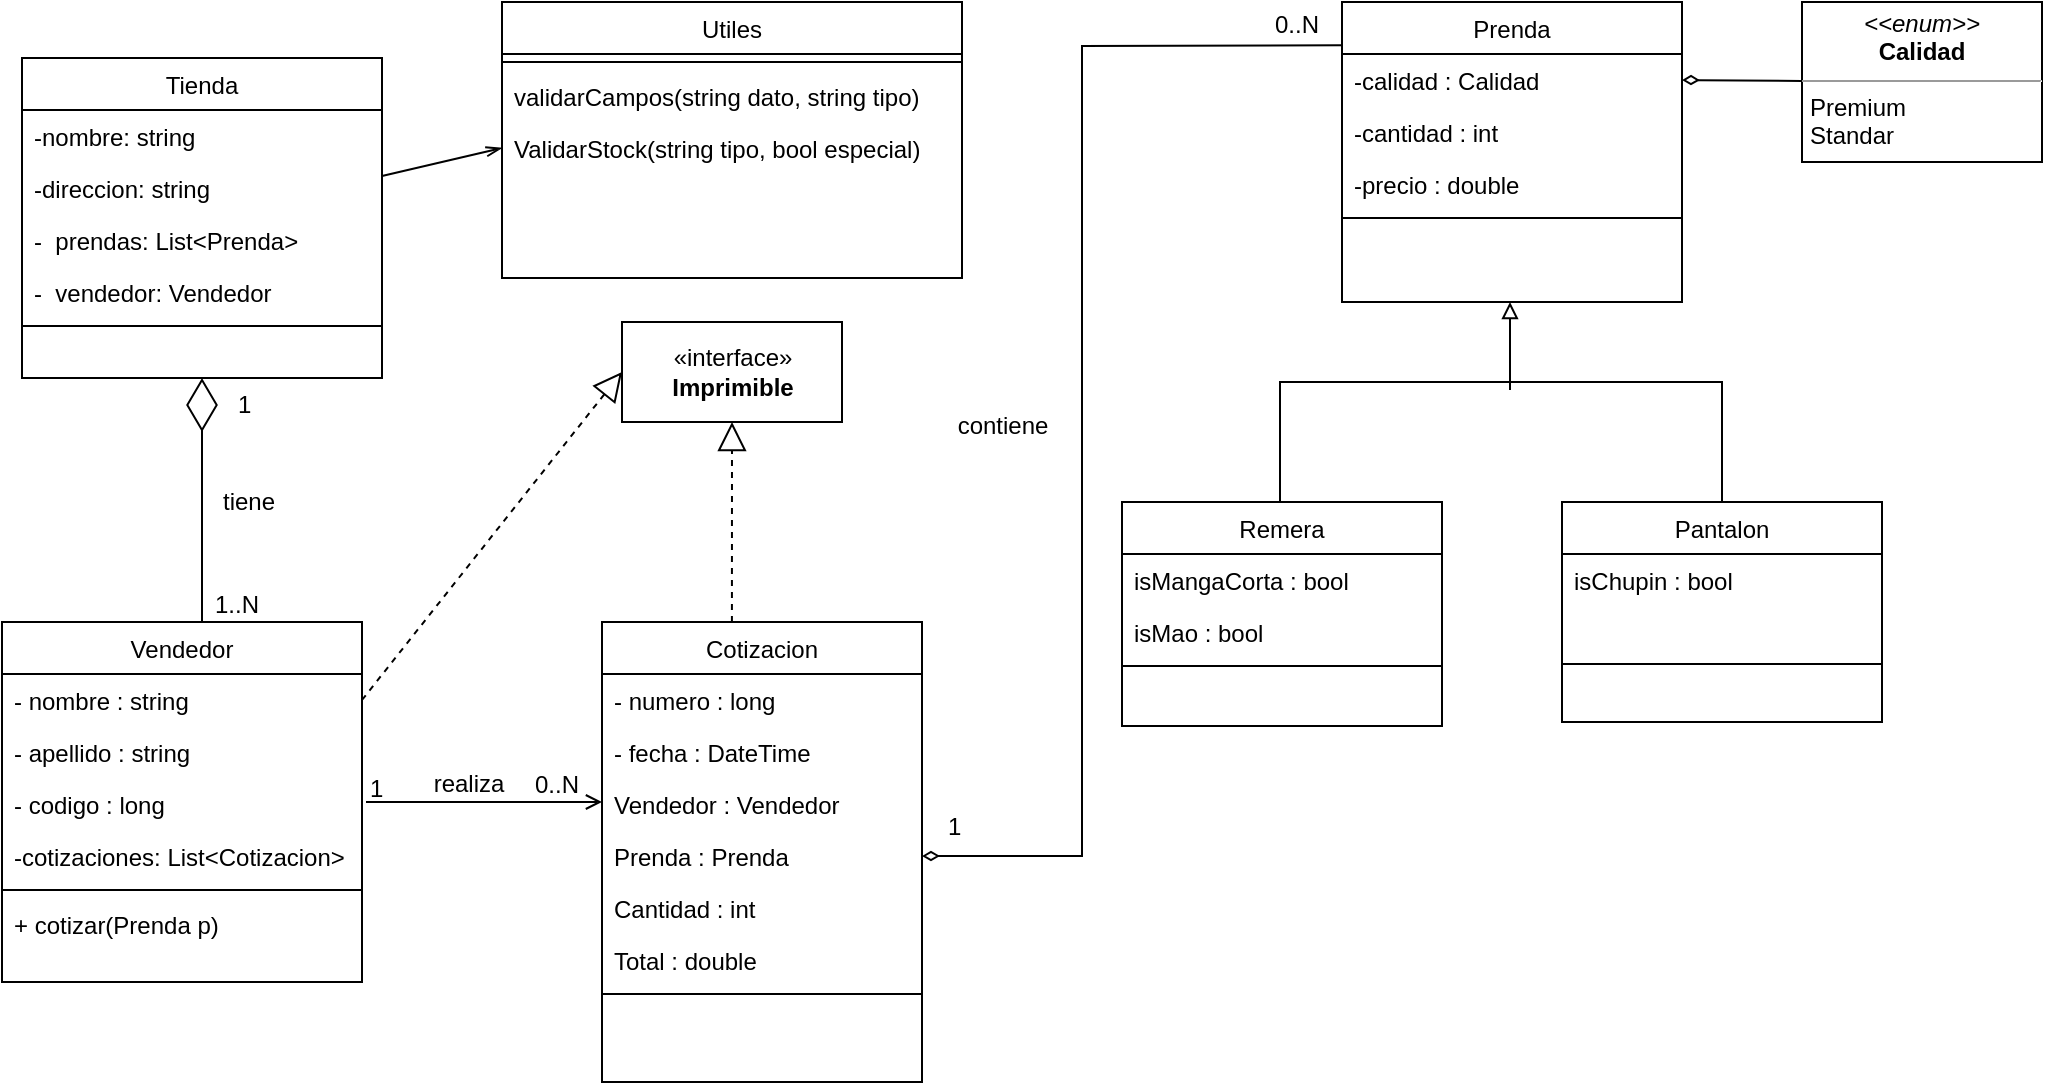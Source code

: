 <mxfile version="14.6.11" type="github">
  <diagram id="C5RBs43oDa-KdzZeNtuy" name="Page-1">
    <mxGraphModel dx="1038" dy="547" grid="1" gridSize="10" guides="1" tooltips="1" connect="1" arrows="1" fold="1" page="1" pageScale="1" pageWidth="1169" pageHeight="827" math="0" shadow="0">
      <root>
        <mxCell id="WIyWlLk6GJQsqaUBKTNV-0" />
        <mxCell id="WIyWlLk6GJQsqaUBKTNV-1" parent="WIyWlLk6GJQsqaUBKTNV-0" />
        <mxCell id="zuZUCAcZRn9IKk6VljGF-0" value="Vendedor" style="swimlane;fontStyle=0;align=center;verticalAlign=top;childLayout=stackLayout;horizontal=1;startSize=26;horizontalStack=0;resizeParent=1;resizeLast=0;collapsible=1;marginBottom=0;rounded=0;shadow=0;strokeWidth=1;" vertex="1" parent="WIyWlLk6GJQsqaUBKTNV-1">
          <mxGeometry x="60" y="340" width="180" height="180" as="geometry">
            <mxRectangle x="230" y="140" width="160" height="26" as="alternateBounds" />
          </mxGeometry>
        </mxCell>
        <mxCell id="zuZUCAcZRn9IKk6VljGF-1" value="- nombre : string" style="text;align=left;verticalAlign=top;spacingLeft=4;spacingRight=4;overflow=hidden;rotatable=0;points=[[0,0.5],[1,0.5]];portConstraint=eastwest;" vertex="1" parent="zuZUCAcZRn9IKk6VljGF-0">
          <mxGeometry y="26" width="180" height="26" as="geometry" />
        </mxCell>
        <mxCell id="zuZUCAcZRn9IKk6VljGF-2" value="- apellido : string" style="text;align=left;verticalAlign=top;spacingLeft=4;spacingRight=4;overflow=hidden;rotatable=0;points=[[0,0.5],[1,0.5]];portConstraint=eastwest;rounded=0;shadow=0;html=0;" vertex="1" parent="zuZUCAcZRn9IKk6VljGF-0">
          <mxGeometry y="52" width="180" height="26" as="geometry" />
        </mxCell>
        <mxCell id="zuZUCAcZRn9IKk6VljGF-3" value="- codigo : long" style="text;align=left;verticalAlign=top;spacingLeft=4;spacingRight=4;overflow=hidden;rotatable=0;points=[[0,0.5],[1,0.5]];portConstraint=eastwest;rounded=0;shadow=0;html=0;" vertex="1" parent="zuZUCAcZRn9IKk6VljGF-0">
          <mxGeometry y="78" width="180" height="26" as="geometry" />
        </mxCell>
        <mxCell id="zuZUCAcZRn9IKk6VljGF-71" value="-cotizaciones: List&lt;Cotizacion&gt;" style="text;align=left;verticalAlign=top;spacingLeft=4;spacingRight=4;overflow=hidden;rotatable=0;points=[[0,0.5],[1,0.5]];portConstraint=eastwest;rounded=0;shadow=0;html=0;" vertex="1" parent="zuZUCAcZRn9IKk6VljGF-0">
          <mxGeometry y="104" width="180" height="26" as="geometry" />
        </mxCell>
        <mxCell id="zuZUCAcZRn9IKk6VljGF-4" value="" style="line;html=1;strokeWidth=1;align=left;verticalAlign=middle;spacingTop=-1;spacingLeft=3;spacingRight=3;rotatable=0;labelPosition=right;points=[];portConstraint=eastwest;" vertex="1" parent="zuZUCAcZRn9IKk6VljGF-0">
          <mxGeometry y="130" width="180" height="8" as="geometry" />
        </mxCell>
        <mxCell id="zuZUCAcZRn9IKk6VljGF-117" value="+ cotizar(Prenda p)" style="text;align=left;verticalAlign=top;spacingLeft=4;spacingRight=4;overflow=hidden;rotatable=0;points=[[0,0.5],[1,0.5]];portConstraint=eastwest;rounded=0;shadow=0;html=0;" vertex="1" parent="zuZUCAcZRn9IKk6VljGF-0">
          <mxGeometry y="138" width="180" height="26" as="geometry" />
        </mxCell>
        <mxCell id="zuZUCAcZRn9IKk6VljGF-5" value="Cotizacion" style="swimlane;fontStyle=0;align=center;verticalAlign=top;childLayout=stackLayout;horizontal=1;startSize=26;horizontalStack=0;resizeParent=1;resizeLast=0;collapsible=1;marginBottom=0;rounded=0;shadow=0;strokeWidth=1;" vertex="1" parent="WIyWlLk6GJQsqaUBKTNV-1">
          <mxGeometry x="360" y="340" width="160" height="230" as="geometry">
            <mxRectangle x="508" y="120" width="160" height="26" as="alternateBounds" />
          </mxGeometry>
        </mxCell>
        <mxCell id="zuZUCAcZRn9IKk6VljGF-6" value="- numero : long" style="text;align=left;verticalAlign=top;spacingLeft=4;spacingRight=4;overflow=hidden;rotatable=0;points=[[0,0.5],[1,0.5]];portConstraint=eastwest;" vertex="1" parent="zuZUCAcZRn9IKk6VljGF-5">
          <mxGeometry y="26" width="160" height="26" as="geometry" />
        </mxCell>
        <mxCell id="zuZUCAcZRn9IKk6VljGF-7" value="- fecha : DateTime" style="text;align=left;verticalAlign=top;spacingLeft=4;spacingRight=4;overflow=hidden;rotatable=0;points=[[0,0.5],[1,0.5]];portConstraint=eastwest;rounded=0;shadow=0;html=0;" vertex="1" parent="zuZUCAcZRn9IKk6VljGF-5">
          <mxGeometry y="52" width="160" height="26" as="geometry" />
        </mxCell>
        <mxCell id="zuZUCAcZRn9IKk6VljGF-9" value="Vendedor : Vendedor" style="text;align=left;verticalAlign=top;spacingLeft=4;spacingRight=4;overflow=hidden;rotatable=0;points=[[0,0.5],[1,0.5]];portConstraint=eastwest;rounded=0;shadow=0;html=0;" vertex="1" parent="zuZUCAcZRn9IKk6VljGF-5">
          <mxGeometry y="78" width="160" height="26" as="geometry" />
        </mxCell>
        <mxCell id="zuZUCAcZRn9IKk6VljGF-10" value="Prenda : Prenda" style="text;align=left;verticalAlign=top;spacingLeft=4;spacingRight=4;overflow=hidden;rotatable=0;points=[[0,0.5],[1,0.5]];portConstraint=eastwest;rounded=0;shadow=0;html=0;" vertex="1" parent="zuZUCAcZRn9IKk6VljGF-5">
          <mxGeometry y="104" width="160" height="26" as="geometry" />
        </mxCell>
        <mxCell id="zuZUCAcZRn9IKk6VljGF-11" value="Cantidad : int" style="text;align=left;verticalAlign=top;spacingLeft=4;spacingRight=4;overflow=hidden;rotatable=0;points=[[0,0.5],[1,0.5]];portConstraint=eastwest;rounded=0;shadow=0;html=0;" vertex="1" parent="zuZUCAcZRn9IKk6VljGF-5">
          <mxGeometry y="130" width="160" height="26" as="geometry" />
        </mxCell>
        <mxCell id="zuZUCAcZRn9IKk6VljGF-12" value="Total : double" style="text;align=left;verticalAlign=top;spacingLeft=4;spacingRight=4;overflow=hidden;rotatable=0;points=[[0,0.5],[1,0.5]];portConstraint=eastwest;" vertex="1" parent="zuZUCAcZRn9IKk6VljGF-5">
          <mxGeometry y="156" width="160" height="26" as="geometry" />
        </mxCell>
        <mxCell id="zuZUCAcZRn9IKk6VljGF-13" value="" style="line;html=1;strokeWidth=1;align=left;verticalAlign=middle;spacingTop=-1;spacingLeft=3;spacingRight=3;rotatable=0;labelPosition=right;points=[];portConstraint=eastwest;" vertex="1" parent="zuZUCAcZRn9IKk6VljGF-5">
          <mxGeometry y="182" width="160" height="8" as="geometry" />
        </mxCell>
        <mxCell id="zuZUCAcZRn9IKk6VljGF-14" value="" style="endArrow=open;shadow=0;strokeWidth=1;rounded=0;endFill=1;edgeStyle=elbowEdgeStyle;elbow=vertical;entryX=0;entryY=0.462;entryDx=0;entryDy=0;entryPerimeter=0;" edge="1" parent="WIyWlLk6GJQsqaUBKTNV-1">
          <mxGeometry x="0.5" y="41" relative="1" as="geometry">
            <mxPoint x="242" y="430" as="sourcePoint" />
            <mxPoint x="360" y="430.012" as="targetPoint" />
            <mxPoint x="-40" y="32" as="offset" />
            <Array as="points">
              <mxPoint x="370" y="430" />
              <mxPoint x="260" y="370" />
            </Array>
          </mxGeometry>
        </mxCell>
        <mxCell id="zuZUCAcZRn9IKk6VljGF-15" value="1" style="resizable=0;align=left;verticalAlign=bottom;labelBackgroundColor=none;fontSize=12;" connectable="0" vertex="1" parent="zuZUCAcZRn9IKk6VljGF-14">
          <mxGeometry x="-1" relative="1" as="geometry">
            <mxPoint y="2" as="offset" />
          </mxGeometry>
        </mxCell>
        <mxCell id="zuZUCAcZRn9IKk6VljGF-16" value="0..N" style="resizable=0;align=right;verticalAlign=bottom;labelBackgroundColor=none;fontSize=12;" connectable="0" vertex="1" parent="zuZUCAcZRn9IKk6VljGF-14">
          <mxGeometry x="1" relative="1" as="geometry">
            <mxPoint x="360" y="-380" as="offset" />
          </mxGeometry>
        </mxCell>
        <mxCell id="zuZUCAcZRn9IKk6VljGF-17" value="realiza" style="text;html=1;resizable=0;points=[];;align=center;verticalAlign=middle;labelBackgroundColor=none;rounded=0;shadow=0;strokeWidth=1;fontSize=12;" vertex="1" connectable="0" parent="zuZUCAcZRn9IKk6VljGF-14">
          <mxGeometry x="0.5" y="49" relative="1" as="geometry">
            <mxPoint x="-38" y="40" as="offset" />
          </mxGeometry>
        </mxCell>
        <mxCell id="zuZUCAcZRn9IKk6VljGF-109" style="edgeStyle=none;rounded=0;orthogonalLoop=1;jettySize=auto;html=1;entryX=0;entryY=0.5;entryDx=0;entryDy=0;endArrow=openThin;endFill=0;" edge="1" parent="WIyWlLk6GJQsqaUBKTNV-1" source="zuZUCAcZRn9IKk6VljGF-18" target="zuZUCAcZRn9IKk6VljGF-106">
          <mxGeometry relative="1" as="geometry" />
        </mxCell>
        <mxCell id="zuZUCAcZRn9IKk6VljGF-18" value="Tienda" style="swimlane;fontStyle=0;align=center;verticalAlign=top;childLayout=stackLayout;horizontal=1;startSize=26;horizontalStack=0;resizeParent=1;resizeLast=0;collapsible=1;marginBottom=0;rounded=0;shadow=0;strokeWidth=1;" vertex="1" parent="WIyWlLk6GJQsqaUBKTNV-1">
          <mxGeometry x="70" y="58" width="180" height="160" as="geometry">
            <mxRectangle x="230" y="140" width="160" height="26" as="alternateBounds" />
          </mxGeometry>
        </mxCell>
        <mxCell id="zuZUCAcZRn9IKk6VljGF-19" value="-nombre: string" style="text;align=left;verticalAlign=top;spacingLeft=4;spacingRight=4;overflow=hidden;rotatable=0;points=[[0,0.5],[1,0.5]];portConstraint=eastwest;" vertex="1" parent="zuZUCAcZRn9IKk6VljGF-18">
          <mxGeometry y="26" width="180" height="26" as="geometry" />
        </mxCell>
        <mxCell id="zuZUCAcZRn9IKk6VljGF-20" value="-direccion: string" style="text;align=left;verticalAlign=top;spacingLeft=4;spacingRight=4;overflow=hidden;rotatable=0;points=[[0,0.5],[1,0.5]];portConstraint=eastwest;rounded=0;shadow=0;html=0;" vertex="1" parent="zuZUCAcZRn9IKk6VljGF-18">
          <mxGeometry y="52" width="180" height="26" as="geometry" />
        </mxCell>
        <mxCell id="zuZUCAcZRn9IKk6VljGF-105" value="-  prendas: List&lt;Prenda&gt;" style="text;align=left;verticalAlign=top;spacingLeft=4;spacingRight=4;overflow=hidden;rotatable=0;points=[[0,0.5],[1,0.5]];portConstraint=eastwest;rounded=0;shadow=0;html=0;" vertex="1" parent="zuZUCAcZRn9IKk6VljGF-18">
          <mxGeometry y="78" width="180" height="26" as="geometry" />
        </mxCell>
        <mxCell id="zuZUCAcZRn9IKk6VljGF-21" value="-  vendedor: Vendedor" style="text;align=left;verticalAlign=top;spacingLeft=4;spacingRight=4;overflow=hidden;rotatable=0;points=[[0,0.5],[1,0.5]];portConstraint=eastwest;rounded=0;shadow=0;html=0;" vertex="1" parent="zuZUCAcZRn9IKk6VljGF-18">
          <mxGeometry y="104" width="180" height="26" as="geometry" />
        </mxCell>
        <mxCell id="zuZUCAcZRn9IKk6VljGF-22" value="" style="line;html=1;strokeWidth=1;align=left;verticalAlign=middle;spacingTop=-1;spacingLeft=3;spacingRight=3;rotatable=0;labelPosition=right;points=[];portConstraint=eastwest;" vertex="1" parent="zuZUCAcZRn9IKk6VljGF-18">
          <mxGeometry y="130" width="180" height="8" as="geometry" />
        </mxCell>
        <mxCell id="zuZUCAcZRn9IKk6VljGF-23" value="Prenda" style="swimlane;fontStyle=0;align=center;verticalAlign=top;childLayout=stackLayout;horizontal=1;startSize=26;horizontalStack=0;resizeParent=1;resizeLast=0;collapsible=1;marginBottom=0;rounded=0;shadow=0;strokeWidth=1;" vertex="1" parent="WIyWlLk6GJQsqaUBKTNV-1">
          <mxGeometry x="730" y="30" width="170" height="150" as="geometry">
            <mxRectangle x="508" y="120" width="160" height="26" as="alternateBounds" />
          </mxGeometry>
        </mxCell>
        <mxCell id="zuZUCAcZRn9IKk6VljGF-24" value="-calidad : Calidad" style="text;align=left;verticalAlign=top;spacingLeft=4;spacingRight=4;overflow=hidden;rotatable=0;points=[[0,0.5],[1,0.5]];portConstraint=eastwest;" vertex="1" parent="zuZUCAcZRn9IKk6VljGF-23">
          <mxGeometry y="26" width="170" height="26" as="geometry" />
        </mxCell>
        <mxCell id="zuZUCAcZRn9IKk6VljGF-25" value="-cantidad : int" style="text;align=left;verticalAlign=top;spacingLeft=4;spacingRight=4;overflow=hidden;rotatable=0;points=[[0,0.5],[1,0.5]];portConstraint=eastwest;rounded=0;shadow=0;html=0;" vertex="1" parent="zuZUCAcZRn9IKk6VljGF-23">
          <mxGeometry y="52" width="170" height="26" as="geometry" />
        </mxCell>
        <mxCell id="zuZUCAcZRn9IKk6VljGF-26" value="-precio : double" style="text;align=left;verticalAlign=top;spacingLeft=4;spacingRight=4;overflow=hidden;rotatable=0;points=[[0,0.5],[1,0.5]];portConstraint=eastwest;rounded=0;shadow=0;html=0;" vertex="1" parent="zuZUCAcZRn9IKk6VljGF-23">
          <mxGeometry y="78" width="170" height="26" as="geometry" />
        </mxCell>
        <mxCell id="zuZUCAcZRn9IKk6VljGF-98" value="" style="line;strokeWidth=1;fillColor=none;align=left;verticalAlign=middle;spacingTop=-1;spacingLeft=3;spacingRight=3;rotatable=0;labelPosition=right;points=[];portConstraint=eastwest;" vertex="1" parent="zuZUCAcZRn9IKk6VljGF-23">
          <mxGeometry y="104" width="170" height="8" as="geometry" />
        </mxCell>
        <mxCell id="zuZUCAcZRn9IKk6VljGF-29" value="1" style="resizable=0;align=left;verticalAlign=bottom;labelBackgroundColor=none;fontSize=12;" connectable="0" vertex="1" parent="WIyWlLk6GJQsqaUBKTNV-1">
          <mxGeometry x="176" y="240" as="geometry" />
        </mxCell>
        <mxCell id="zuZUCAcZRn9IKk6VljGF-30" value="1..N" style="resizable=0;align=right;verticalAlign=bottom;labelBackgroundColor=none;fontSize=12;" connectable="0" vertex="1" parent="WIyWlLk6GJQsqaUBKTNV-1">
          <mxGeometry x="189.995" y="340" as="geometry" />
        </mxCell>
        <mxCell id="zuZUCAcZRn9IKk6VljGF-31" value="tiene" style="text;html=1;resizable=0;points=[];;align=center;verticalAlign=middle;labelBackgroundColor=none;rounded=0;shadow=0;strokeWidth=1;fontSize=12;" vertex="1" connectable="0" parent="WIyWlLk6GJQsqaUBKTNV-1">
          <mxGeometry x="406.996" y="390.0" as="geometry">
            <mxPoint x="-224" y="-110" as="offset" />
          </mxGeometry>
        </mxCell>
        <mxCell id="zuZUCAcZRn9IKk6VljGF-91" style="edgeStyle=none;rounded=0;orthogonalLoop=1;jettySize=auto;html=1;entryX=1;entryY=0.5;entryDx=0;entryDy=0;endArrow=diamondThin;endFill=0;" edge="1" parent="WIyWlLk6GJQsqaUBKTNV-1" source="zuZUCAcZRn9IKk6VljGF-51" target="zuZUCAcZRn9IKk6VljGF-24">
          <mxGeometry relative="1" as="geometry" />
        </mxCell>
        <mxCell id="zuZUCAcZRn9IKk6VljGF-51" value="&lt;p style=&quot;margin: 0px ; margin-top: 4px ; text-align: center&quot;&gt;&lt;i&gt;&amp;lt;&amp;lt;enum&amp;gt;&amp;gt;&lt;/i&gt;&lt;br&gt;&lt;b&gt;Calidad&lt;/b&gt;&lt;/p&gt;&lt;hr size=&quot;1&quot;&gt;&lt;p style=&quot;margin: 0px ; margin-left: 4px&quot;&gt;Premium&lt;/p&gt;&lt;p style=&quot;margin: 0px ; margin-left: 4px&quot;&gt;Standar&lt;br&gt;&lt;/p&gt;&lt;hr size=&quot;1&quot;&gt;" style="verticalAlign=top;align=left;overflow=fill;fontSize=12;fontFamily=Helvetica;html=1;" vertex="1" parent="WIyWlLk6GJQsqaUBKTNV-1">
          <mxGeometry x="960" y="30" width="120" height="80" as="geometry" />
        </mxCell>
        <mxCell id="zuZUCAcZRn9IKk6VljGF-83" style="edgeStyle=none;rounded=0;orthogonalLoop=1;jettySize=auto;html=1;entryX=0.5;entryY=1;entryDx=0;entryDy=0;endArrow=block;endFill=0;exitX=0.5;exitY=0;exitDx=0;exitDy=0;" edge="1" parent="WIyWlLk6GJQsqaUBKTNV-1">
          <mxGeometry relative="1" as="geometry">
            <mxPoint x="699" y="280" as="sourcePoint" />
            <mxPoint x="814" y="180" as="targetPoint" />
            <Array as="points">
              <mxPoint x="699" y="220" />
              <mxPoint x="814" y="220" />
            </Array>
          </mxGeometry>
        </mxCell>
        <mxCell id="zuZUCAcZRn9IKk6VljGF-62" value="Remera" style="swimlane;fontStyle=0;align=center;verticalAlign=top;childLayout=stackLayout;horizontal=1;startSize=26;horizontalStack=0;resizeParent=1;resizeLast=0;collapsible=1;marginBottom=0;rounded=0;shadow=0;strokeWidth=1;" vertex="1" parent="WIyWlLk6GJQsqaUBKTNV-1">
          <mxGeometry x="620" y="280" width="160" height="112" as="geometry">
            <mxRectangle x="508" y="120" width="160" height="26" as="alternateBounds" />
          </mxGeometry>
        </mxCell>
        <mxCell id="zuZUCAcZRn9IKk6VljGF-65" value="isMangaCorta : bool" style="text;align=left;verticalAlign=top;spacingLeft=4;spacingRight=4;overflow=hidden;rotatable=0;points=[[0,0.5],[1,0.5]];portConstraint=eastwest;" vertex="1" parent="zuZUCAcZRn9IKk6VljGF-62">
          <mxGeometry y="26" width="160" height="26" as="geometry" />
        </mxCell>
        <mxCell id="zuZUCAcZRn9IKk6VljGF-66" value="isMao : bool" style="text;align=left;verticalAlign=top;spacingLeft=4;spacingRight=4;overflow=hidden;rotatable=0;points=[[0,0.5],[1,0.5]];portConstraint=eastwest;rounded=0;shadow=0;html=0;" vertex="1" parent="zuZUCAcZRn9IKk6VljGF-62">
          <mxGeometry y="52" width="160" height="26" as="geometry" />
        </mxCell>
        <mxCell id="zuZUCAcZRn9IKk6VljGF-67" value="" style="line;html=1;strokeWidth=1;align=left;verticalAlign=middle;spacingTop=-1;spacingLeft=3;spacingRight=3;rotatable=0;labelPosition=right;points=[];portConstraint=eastwest;" vertex="1" parent="zuZUCAcZRn9IKk6VljGF-62">
          <mxGeometry y="78" width="160" height="8" as="geometry" />
        </mxCell>
        <mxCell id="zuZUCAcZRn9IKk6VljGF-70" value="" style="endArrow=diamondThin;endFill=0;endSize=24;html=1;entryX=0.5;entryY=1;entryDx=0;entryDy=0;" edge="1" parent="WIyWlLk6GJQsqaUBKTNV-1">
          <mxGeometry width="160" relative="1" as="geometry">
            <mxPoint x="160" y="340" as="sourcePoint" />
            <mxPoint x="160" y="218" as="targetPoint" />
          </mxGeometry>
        </mxCell>
        <mxCell id="zuZUCAcZRn9IKk6VljGF-82" style="edgeStyle=none;rounded=0;orthogonalLoop=1;jettySize=auto;html=1;endArrow=ERone;endFill=0;exitX=0.5;exitY=0;exitDx=0;exitDy=0;" edge="1" parent="WIyWlLk6GJQsqaUBKTNV-1" source="zuZUCAcZRn9IKk6VljGF-73">
          <mxGeometry relative="1" as="geometry">
            <mxPoint x="810" y="220" as="targetPoint" />
            <Array as="points">
              <mxPoint x="920" y="220" />
            </Array>
          </mxGeometry>
        </mxCell>
        <mxCell id="zuZUCAcZRn9IKk6VljGF-73" value="Pantalon" style="swimlane;fontStyle=0;align=center;verticalAlign=top;childLayout=stackLayout;horizontal=1;startSize=26;horizontalStack=0;resizeParent=1;resizeLast=0;collapsible=1;marginBottom=0;rounded=0;shadow=0;strokeWidth=1;" vertex="1" parent="WIyWlLk6GJQsqaUBKTNV-1">
          <mxGeometry x="840" y="280" width="160" height="110" as="geometry">
            <mxRectangle x="508" y="120" width="160" height="26" as="alternateBounds" />
          </mxGeometry>
        </mxCell>
        <mxCell id="zuZUCAcZRn9IKk6VljGF-75" value="isChupin : bool" style="text;align=left;verticalAlign=top;spacingLeft=4;spacingRight=4;overflow=hidden;rotatable=0;points=[[0,0.5],[1,0.5]];portConstraint=eastwest;" vertex="1" parent="zuZUCAcZRn9IKk6VljGF-73">
          <mxGeometry y="26" width="160" height="26" as="geometry" />
        </mxCell>
        <mxCell id="zuZUCAcZRn9IKk6VljGF-78" value="" style="line;html=1;strokeWidth=1;align=left;verticalAlign=middle;spacingTop=-1;spacingLeft=3;spacingRight=3;rotatable=0;labelPosition=right;points=[];portConstraint=eastwest;" vertex="1" parent="zuZUCAcZRn9IKk6VljGF-73">
          <mxGeometry y="52" width="160" height="58" as="geometry" />
        </mxCell>
        <mxCell id="zuZUCAcZRn9IKk6VljGF-87" value="1" style="resizable=0;align=left;verticalAlign=bottom;labelBackgroundColor=none;fontSize=12;" connectable="0" vertex="1" parent="WIyWlLk6GJQsqaUBKTNV-1">
          <mxGeometry x="252" y="442" as="geometry">
            <mxPoint x="279" y="9" as="offset" />
          </mxGeometry>
        </mxCell>
        <mxCell id="zuZUCAcZRn9IKk6VljGF-88" value="0..N" style="resizable=0;align=right;verticalAlign=bottom;labelBackgroundColor=none;fontSize=12;" connectable="0" vertex="1" parent="WIyWlLk6GJQsqaUBKTNV-1">
          <mxGeometry x="350" y="430" as="geometry" />
        </mxCell>
        <mxCell id="zuZUCAcZRn9IKk6VljGF-89" value="contiene" style="text;html=1;resizable=0;points=[];;align=center;verticalAlign=middle;labelBackgroundColor=none;rounded=0;shadow=0;strokeWidth=1;fontSize=12;" vertex="1" connectable="0" parent="WIyWlLk6GJQsqaUBKTNV-1">
          <mxGeometry x="290" y="430" as="geometry">
            <mxPoint x="270" y="-188" as="offset" />
          </mxGeometry>
        </mxCell>
        <mxCell id="zuZUCAcZRn9IKk6VljGF-90" style="edgeStyle=none;rounded=0;orthogonalLoop=1;jettySize=auto;html=1;entryX=1;entryY=0.5;entryDx=0;entryDy=0;endArrow=diamondThin;endFill=0;exitX=0;exitY=0.144;exitDx=0;exitDy=0;exitPerimeter=0;" edge="1" parent="WIyWlLk6GJQsqaUBKTNV-1" source="zuZUCAcZRn9IKk6VljGF-23" target="zuZUCAcZRn9IKk6VljGF-10">
          <mxGeometry relative="1" as="geometry">
            <Array as="points">
              <mxPoint x="600" y="52" />
              <mxPoint x="600" y="457" />
            </Array>
          </mxGeometry>
        </mxCell>
        <mxCell id="zuZUCAcZRn9IKk6VljGF-99" value="Utiles" style="swimlane;fontStyle=0;align=center;verticalAlign=top;childLayout=stackLayout;horizontal=1;startSize=26;horizontalStack=0;resizeParent=1;resizeLast=0;collapsible=1;marginBottom=0;rounded=0;shadow=0;strokeWidth=1;" vertex="1" parent="WIyWlLk6GJQsqaUBKTNV-1">
          <mxGeometry x="310" y="30" width="230" height="138" as="geometry">
            <mxRectangle x="230" y="140" width="160" height="26" as="alternateBounds" />
          </mxGeometry>
        </mxCell>
        <mxCell id="zuZUCAcZRn9IKk6VljGF-103" value="" style="line;html=1;strokeWidth=1;align=left;verticalAlign=middle;spacingTop=-1;spacingLeft=3;spacingRight=3;rotatable=0;labelPosition=right;points=[];portConstraint=eastwest;" vertex="1" parent="zuZUCAcZRn9IKk6VljGF-99">
          <mxGeometry y="26" width="230" height="8" as="geometry" />
        </mxCell>
        <mxCell id="zuZUCAcZRn9IKk6VljGF-102" value="validarCampos(string dato, string tipo)" style="text;align=left;verticalAlign=top;spacingLeft=4;spacingRight=4;overflow=hidden;rotatable=0;points=[[0,0.5],[1,0.5]];portConstraint=eastwest;rounded=0;shadow=0;html=0;" vertex="1" parent="zuZUCAcZRn9IKk6VljGF-99">
          <mxGeometry y="34" width="230" height="26" as="geometry" />
        </mxCell>
        <mxCell id="zuZUCAcZRn9IKk6VljGF-106" value="ValidarStock(string tipo, bool especial)" style="text;align=left;verticalAlign=top;spacingLeft=4;spacingRight=4;overflow=hidden;rotatable=0;points=[[0,0.5],[1,0.5]];portConstraint=eastwest;rounded=0;shadow=0;html=0;" vertex="1" parent="zuZUCAcZRn9IKk6VljGF-99">
          <mxGeometry y="60" width="230" height="26" as="geometry" />
        </mxCell>
        <mxCell id="zuZUCAcZRn9IKk6VljGF-110" value="«interface»&lt;br&gt;&lt;b&gt;Imprimible&lt;/b&gt;" style="html=1;" vertex="1" parent="WIyWlLk6GJQsqaUBKTNV-1">
          <mxGeometry x="370" y="190" width="110" height="50" as="geometry" />
        </mxCell>
        <mxCell id="zuZUCAcZRn9IKk6VljGF-112" value="" style="endArrow=block;dashed=1;endFill=0;endSize=12;html=1;entryX=0.5;entryY=1;entryDx=0;entryDy=0;exitX=0.406;exitY=0;exitDx=0;exitDy=0;exitPerimeter=0;" edge="1" parent="WIyWlLk6GJQsqaUBKTNV-1" source="zuZUCAcZRn9IKk6VljGF-5" target="zuZUCAcZRn9IKk6VljGF-110">
          <mxGeometry width="160" relative="1" as="geometry">
            <mxPoint x="330" y="300" as="sourcePoint" />
            <mxPoint x="490" y="300" as="targetPoint" />
          </mxGeometry>
        </mxCell>
        <mxCell id="zuZUCAcZRn9IKk6VljGF-113" value="" style="endArrow=block;dashed=1;endFill=0;endSize=12;html=1;entryX=0;entryY=0.5;entryDx=0;entryDy=0;exitX=1;exitY=0.5;exitDx=0;exitDy=0;" edge="1" parent="WIyWlLk6GJQsqaUBKTNV-1" source="zuZUCAcZRn9IKk6VljGF-1" target="zuZUCAcZRn9IKk6VljGF-110">
          <mxGeometry width="160" relative="1" as="geometry">
            <mxPoint x="250" y="200" as="sourcePoint" />
            <mxPoint x="410" y="200" as="targetPoint" />
          </mxGeometry>
        </mxCell>
      </root>
    </mxGraphModel>
  </diagram>
</mxfile>
